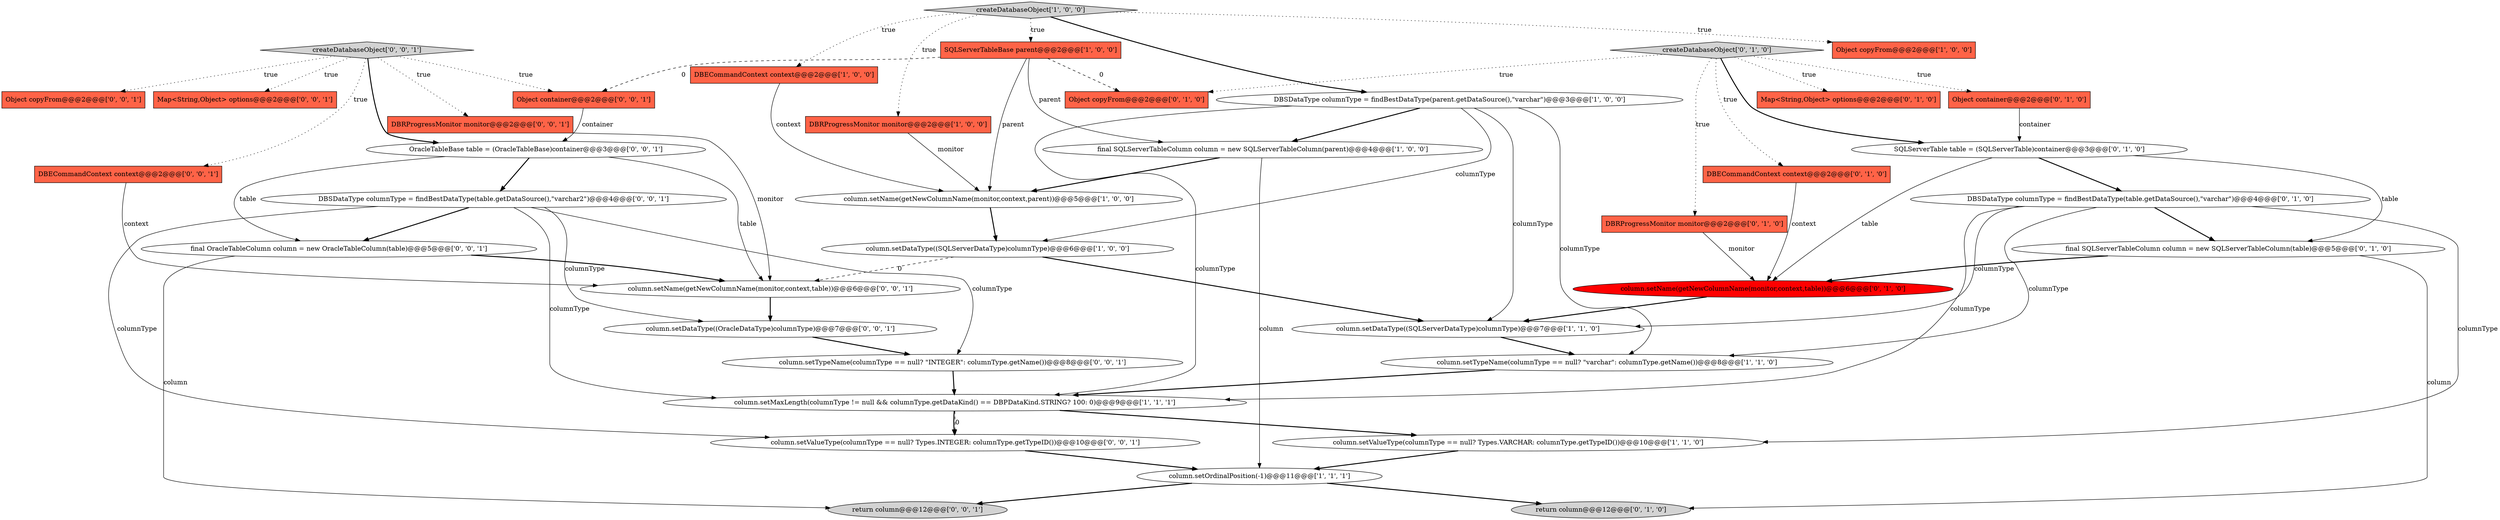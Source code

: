 digraph {
8 [style = filled, label = "column.setValueType(columnType == null? Types.VARCHAR: columnType.getTypeID())@@@10@@@['1', '1', '0']", fillcolor = white, shape = ellipse image = "AAA0AAABBB1BBB"];
24 [style = filled, label = "final SQLServerTableColumn column = new SQLServerTableColumn(table)@@@5@@@['0', '1', '0']", fillcolor = white, shape = ellipse image = "AAA0AAABBB2BBB"];
38 [style = filled, label = "final OracleTableColumn column = new OracleTableColumn(table)@@@5@@@['0', '0', '1']", fillcolor = white, shape = ellipse image = "AAA0AAABBB3BBB"];
12 [style = filled, label = "SQLServerTableBase parent@@@2@@@['1', '0', '0']", fillcolor = tomato, shape = box image = "AAA1AAABBB1BBB"];
36 [style = filled, label = "column.setValueType(columnType == null? Types.INTEGER: columnType.getTypeID())@@@10@@@['0', '0', '1']", fillcolor = white, shape = ellipse image = "AAA0AAABBB3BBB"];
18 [style = filled, label = "Object container@@@2@@@['0', '1', '0']", fillcolor = tomato, shape = box image = "AAA0AAABBB2BBB"];
28 [style = filled, label = "column.setDataType((OracleDataType)columnType)@@@7@@@['0', '0', '1']", fillcolor = white, shape = ellipse image = "AAA0AAABBB3BBB"];
23 [style = filled, label = "createDatabaseObject['0', '1', '0']", fillcolor = lightgray, shape = diamond image = "AAA0AAABBB2BBB"];
13 [style = filled, label = "column.setName(getNewColumnName(monitor,context,parent))@@@5@@@['1', '0', '0']", fillcolor = white, shape = ellipse image = "AAA0AAABBB1BBB"];
29 [style = filled, label = "return column@@@12@@@['0', '0', '1']", fillcolor = lightgray, shape = ellipse image = "AAA0AAABBB3BBB"];
17 [style = filled, label = "DBSDataType columnType = findBestDataType(table.getDataSource(),\"varchar\")@@@4@@@['0', '1', '0']", fillcolor = white, shape = ellipse image = "AAA0AAABBB2BBB"];
26 [style = filled, label = "DBRProgressMonitor monitor@@@2@@@['0', '0', '1']", fillcolor = tomato, shape = box image = "AAA0AAABBB3BBB"];
0 [style = filled, label = "DBECommandContext context@@@2@@@['1', '0', '0']", fillcolor = tomato, shape = box image = "AAA0AAABBB1BBB"];
11 [style = filled, label = "Object copyFrom@@@2@@@['1', '0', '0']", fillcolor = tomato, shape = box image = "AAA0AAABBB1BBB"];
21 [style = filled, label = "Object copyFrom@@@2@@@['0', '1', '0']", fillcolor = tomato, shape = box image = "AAA1AAABBB2BBB"];
9 [style = filled, label = "final SQLServerTableColumn column = new SQLServerTableColumn(parent)@@@4@@@['1', '0', '0']", fillcolor = white, shape = ellipse image = "AAA0AAABBB1BBB"];
16 [style = filled, label = "Map<String,Object> options@@@2@@@['0', '1', '0']", fillcolor = tomato, shape = box image = "AAA0AAABBB2BBB"];
19 [style = filled, label = "DBECommandContext context@@@2@@@['0', '1', '0']", fillcolor = tomato, shape = box image = "AAA0AAABBB2BBB"];
14 [style = filled, label = "column.setName(getNewColumnName(monitor,context,table))@@@6@@@['0', '1', '0']", fillcolor = red, shape = ellipse image = "AAA1AAABBB2BBB"];
34 [style = filled, label = "Object container@@@2@@@['0', '0', '1']", fillcolor = tomato, shape = box image = "AAA0AAABBB3BBB"];
27 [style = filled, label = "column.setTypeName(columnType == null? \"INTEGER\": columnType.getName())@@@8@@@['0', '0', '1']", fillcolor = white, shape = ellipse image = "AAA0AAABBB3BBB"];
6 [style = filled, label = "column.setDataType((SQLServerDataType)columnType)@@@6@@@['1', '0', '0']", fillcolor = white, shape = ellipse image = "AAA0AAABBB1BBB"];
15 [style = filled, label = "SQLServerTable table = (SQLServerTable)container@@@3@@@['0', '1', '0']", fillcolor = white, shape = ellipse image = "AAA0AAABBB2BBB"];
20 [style = filled, label = "DBRProgressMonitor monitor@@@2@@@['0', '1', '0']", fillcolor = tomato, shape = box image = "AAA0AAABBB2BBB"];
2 [style = filled, label = "column.setTypeName(columnType == null? \"varchar\": columnType.getName())@@@8@@@['1', '1', '0']", fillcolor = white, shape = ellipse image = "AAA0AAABBB1BBB"];
30 [style = filled, label = "createDatabaseObject['0', '0', '1']", fillcolor = lightgray, shape = diamond image = "AAA0AAABBB3BBB"];
31 [style = filled, label = "Object copyFrom@@@2@@@['0', '0', '1']", fillcolor = tomato, shape = box image = "AAA0AAABBB3BBB"];
35 [style = filled, label = "column.setName(getNewColumnName(monitor,context,table))@@@6@@@['0', '0', '1']", fillcolor = white, shape = ellipse image = "AAA0AAABBB3BBB"];
7 [style = filled, label = "column.setDataType((SQLServerDataType)columnType)@@@7@@@['1', '1', '0']", fillcolor = white, shape = ellipse image = "AAA0AAABBB1BBB"];
37 [style = filled, label = "OracleTableBase table = (OracleTableBase)container@@@3@@@['0', '0', '1']", fillcolor = white, shape = ellipse image = "AAA0AAABBB3BBB"];
25 [style = filled, label = "DBECommandContext context@@@2@@@['0', '0', '1']", fillcolor = tomato, shape = box image = "AAA0AAABBB3BBB"];
4 [style = filled, label = "DBRProgressMonitor monitor@@@2@@@['1', '0', '0']", fillcolor = tomato, shape = box image = "AAA0AAABBB1BBB"];
33 [style = filled, label = "DBSDataType columnType = findBestDataType(table.getDataSource(),\"varchar2\")@@@4@@@['0', '0', '1']", fillcolor = white, shape = ellipse image = "AAA0AAABBB3BBB"];
32 [style = filled, label = "Map<String,Object> options@@@2@@@['0', '0', '1']", fillcolor = tomato, shape = box image = "AAA0AAABBB3BBB"];
1 [style = filled, label = "createDatabaseObject['1', '0', '0']", fillcolor = lightgray, shape = diamond image = "AAA0AAABBB1BBB"];
10 [style = filled, label = "DBSDataType columnType = findBestDataType(parent.getDataSource(),\"varchar\")@@@3@@@['1', '0', '0']", fillcolor = white, shape = ellipse image = "AAA0AAABBB1BBB"];
5 [style = filled, label = "column.setOrdinalPosition(-1)@@@11@@@['1', '1', '1']", fillcolor = white, shape = ellipse image = "AAA0AAABBB1BBB"];
3 [style = filled, label = "column.setMaxLength(columnType != null && columnType.getDataKind() == DBPDataKind.STRING? 100: 0)@@@9@@@['1', '1', '1']", fillcolor = white, shape = ellipse image = "AAA0AAABBB1BBB"];
22 [style = filled, label = "return column@@@12@@@['0', '1', '0']", fillcolor = lightgray, shape = ellipse image = "AAA0AAABBB2BBB"];
23->16 [style = dotted, label="true"];
5->29 [style = bold, label=""];
18->15 [style = solid, label="container"];
37->38 [style = solid, label="table"];
19->14 [style = solid, label="context"];
33->28 [style = solid, label="columnType"];
3->36 [style = dashed, label="0"];
2->3 [style = bold, label=""];
1->11 [style = dotted, label="true"];
25->35 [style = solid, label="context"];
10->2 [style = solid, label="columnType"];
23->15 [style = bold, label=""];
10->3 [style = solid, label="columnType"];
17->3 [style = solid, label="columnType"];
27->3 [style = bold, label=""];
23->21 [style = dotted, label="true"];
10->6 [style = solid, label="columnType"];
1->4 [style = dotted, label="true"];
30->26 [style = dotted, label="true"];
30->37 [style = bold, label=""];
23->19 [style = dotted, label="true"];
0->13 [style = solid, label="context"];
34->37 [style = solid, label="container"];
15->14 [style = solid, label="table"];
30->34 [style = dotted, label="true"];
12->21 [style = dashed, label="0"];
6->35 [style = dashed, label="0"];
20->14 [style = solid, label="monitor"];
24->14 [style = bold, label=""];
14->7 [style = bold, label=""];
24->22 [style = solid, label="column"];
17->7 [style = solid, label="columnType"];
37->35 [style = solid, label="table"];
17->2 [style = solid, label="columnType"];
38->29 [style = solid, label="column"];
15->24 [style = solid, label="table"];
35->28 [style = bold, label=""];
15->17 [style = bold, label=""];
4->13 [style = solid, label="monitor"];
17->24 [style = bold, label=""];
3->36 [style = bold, label=""];
23->20 [style = dotted, label="true"];
23->18 [style = dotted, label="true"];
8->5 [style = bold, label=""];
30->25 [style = dotted, label="true"];
7->2 [style = bold, label=""];
3->8 [style = bold, label=""];
12->9 [style = solid, label="parent"];
1->12 [style = dotted, label="true"];
30->32 [style = dotted, label="true"];
33->36 [style = solid, label="columnType"];
33->38 [style = bold, label=""];
36->5 [style = bold, label=""];
10->9 [style = bold, label=""];
1->0 [style = dotted, label="true"];
28->27 [style = bold, label=""];
9->5 [style = solid, label="column"];
13->6 [style = bold, label=""];
6->7 [style = bold, label=""];
37->33 [style = bold, label=""];
26->35 [style = solid, label="monitor"];
1->10 [style = bold, label=""];
5->22 [style = bold, label=""];
33->3 [style = solid, label="columnType"];
38->35 [style = bold, label=""];
17->8 [style = solid, label="columnType"];
10->7 [style = solid, label="columnType"];
12->34 [style = dashed, label="0"];
30->31 [style = dotted, label="true"];
12->13 [style = solid, label="parent"];
33->27 [style = solid, label="columnType"];
9->13 [style = bold, label=""];
}
